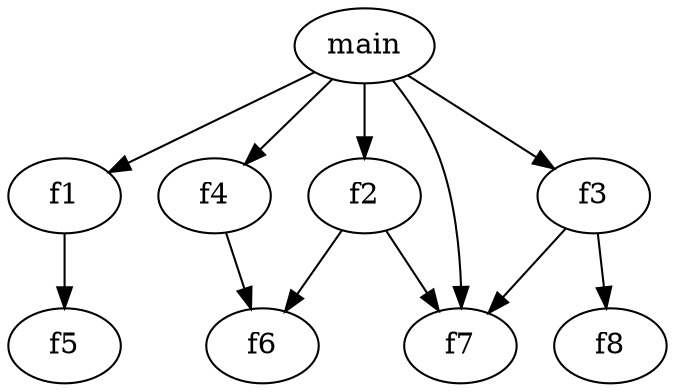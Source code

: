 digraph {
	0 [label=main]
	1 [label=f1]
	0 -> 1
	2 [label=f2]
	0 -> 2
	3 [label=f3]
	0 -> 3
	4 [label=f4]
	0 -> 4
	5 [label=f5]
	1 -> 5
	6 [label=f6]
	4 -> 6
	7 [label=f7]
	2 -> 7
	8 [label=f8]
	3 -> 8
	0 -> 7
	2 -> 6
	3 -> 7
}
